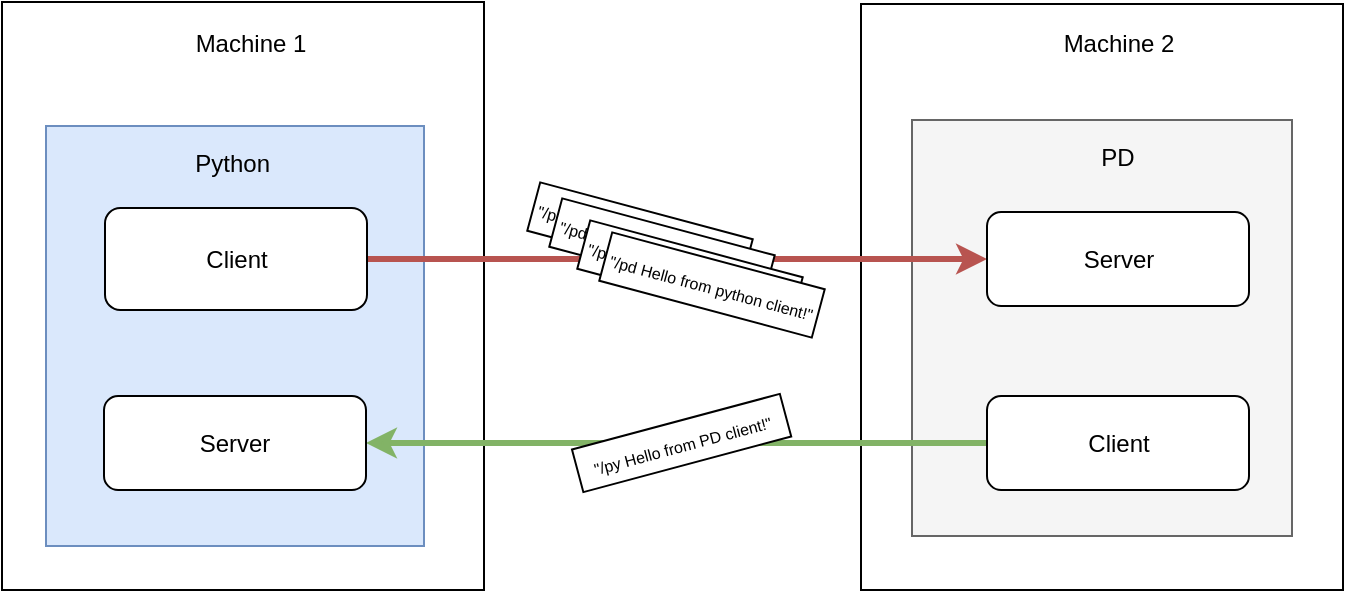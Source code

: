 <mxfile version="21.5.1" type="device">
  <diagram name="Page-1" id="0nF_kIsVZiJPyhtbK4A9">
    <mxGraphModel dx="893" dy="499" grid="0" gridSize="10" guides="1" tooltips="1" connect="1" arrows="1" fold="1" page="1" pageScale="1" pageWidth="850" pageHeight="1100" math="0" shadow="0">
      <root>
        <mxCell id="0" />
        <mxCell id="1" parent="0" />
        <mxCell id="bAcqYjd8u7Joz-P1bIQZ-23" value="" style="rounded=0;whiteSpace=wrap;html=1;fillColor=none;" vertex="1" parent="1">
          <mxGeometry x="477.5" y="239" width="241" height="293" as="geometry" />
        </mxCell>
        <mxCell id="bAcqYjd8u7Joz-P1bIQZ-22" value="" style="rounded=0;whiteSpace=wrap;html=1;fillColor=none;" vertex="1" parent="1">
          <mxGeometry x="48" y="238" width="241" height="294" as="geometry" />
        </mxCell>
        <mxCell id="bAcqYjd8u7Joz-P1bIQZ-1" value="" style="rounded=0;whiteSpace=wrap;html=1;fillColor=#dae8fc;strokeColor=#6c8ebf;" vertex="1" parent="1">
          <mxGeometry x="70" y="300" width="189" height="210" as="geometry" />
        </mxCell>
        <mxCell id="bAcqYjd8u7Joz-P1bIQZ-2" value="" style="rounded=0;whiteSpace=wrap;html=1;fillColor=#f5f5f5;fontColor=#333333;strokeColor=#666666;" vertex="1" parent="1">
          <mxGeometry x="503" y="297" width="190" height="208" as="geometry" />
        </mxCell>
        <mxCell id="bAcqYjd8u7Joz-P1bIQZ-3" value="Python&amp;nbsp;" style="text;html=1;strokeColor=none;fillColor=none;align=center;verticalAlign=middle;whiteSpace=wrap;rounded=0;" vertex="1" parent="1">
          <mxGeometry x="135" y="304" width="60" height="30" as="geometry" />
        </mxCell>
        <mxCell id="bAcqYjd8u7Joz-P1bIQZ-4" value="PD" style="text;html=1;strokeColor=none;fillColor=none;align=center;verticalAlign=middle;whiteSpace=wrap;rounded=0;" vertex="1" parent="1">
          <mxGeometry x="576" y="301" width="60" height="30" as="geometry" />
        </mxCell>
        <mxCell id="bAcqYjd8u7Joz-P1bIQZ-10" style="edgeStyle=entityRelationEdgeStyle;rounded=0;orthogonalLoop=1;jettySize=auto;html=1;entryX=0;entryY=0.5;entryDx=0;entryDy=0;fillColor=#f8cecc;strokeColor=#b85450;strokeWidth=3;" edge="1" parent="1" source="bAcqYjd8u7Joz-P1bIQZ-5" target="bAcqYjd8u7Joz-P1bIQZ-9">
          <mxGeometry relative="1" as="geometry" />
        </mxCell>
        <mxCell id="bAcqYjd8u7Joz-P1bIQZ-5" value="Client" style="rounded=1;whiteSpace=wrap;html=1;" vertex="1" parent="1">
          <mxGeometry x="99.5" y="341" width="131" height="51" as="geometry" />
        </mxCell>
        <mxCell id="bAcqYjd8u7Joz-P1bIQZ-11" style="edgeStyle=entityRelationEdgeStyle;rounded=0;orthogonalLoop=1;jettySize=auto;html=1;entryX=0;entryY=0.5;entryDx=0;entryDy=0;fillColor=#d5e8d4;strokeColor=#82b366;endArrow=none;endFill=0;startArrow=classic;startFill=1;strokeWidth=3;" edge="1" parent="1" source="bAcqYjd8u7Joz-P1bIQZ-7" target="bAcqYjd8u7Joz-P1bIQZ-8">
          <mxGeometry relative="1" as="geometry" />
        </mxCell>
        <mxCell id="bAcqYjd8u7Joz-P1bIQZ-7" value="Server" style="rounded=1;whiteSpace=wrap;html=1;" vertex="1" parent="1">
          <mxGeometry x="99" y="435" width="131" height="47" as="geometry" />
        </mxCell>
        <mxCell id="bAcqYjd8u7Joz-P1bIQZ-8" value="Client&lt;br style=&quot;border-color: var(--border-color);&quot;&gt;" style="rounded=1;whiteSpace=wrap;html=1;" vertex="1" parent="1">
          <mxGeometry x="540.5" y="435" width="131" height="47" as="geometry" />
        </mxCell>
        <mxCell id="bAcqYjd8u7Joz-P1bIQZ-9" value="Server&lt;br style=&quot;border-color: var(--border-color);&quot;&gt;" style="rounded=1;whiteSpace=wrap;html=1;" vertex="1" parent="1">
          <mxGeometry x="540.5" y="343" width="131" height="47" as="geometry" />
        </mxCell>
        <mxCell id="bAcqYjd8u7Joz-P1bIQZ-13" value="Machine 1" style="text;html=1;strokeColor=none;fillColor=none;align=center;verticalAlign=middle;whiteSpace=wrap;rounded=0;" vertex="1" parent="1">
          <mxGeometry x="113.5" y="244" width="116.5" height="30" as="geometry" />
        </mxCell>
        <mxCell id="bAcqYjd8u7Joz-P1bIQZ-14" value="&lt;font style=&quot;font-size: 8px;&quot;&gt;&quot;/pd Hello from python client!&quot;&lt;/font&gt;" style="rounded=0;whiteSpace=wrap;html=1;rotation=15;" vertex="1" parent="1">
          <mxGeometry x="312" y="342" width="110" height="25" as="geometry" />
        </mxCell>
        <mxCell id="bAcqYjd8u7Joz-P1bIQZ-15" value="&lt;font style=&quot;font-size: 8px;&quot;&gt;&quot;/pd Hello from python client!&quot;&lt;/font&gt;" style="rounded=0;whiteSpace=wrap;html=1;rotation=15;" vertex="1" parent="1">
          <mxGeometry x="323" y="350" width="110" height="25" as="geometry" />
        </mxCell>
        <mxCell id="bAcqYjd8u7Joz-P1bIQZ-16" value="&lt;font style=&quot;font-size: 8px;&quot;&gt;&quot;/pd Hello from python client!&quot;&lt;/font&gt;" style="rounded=0;whiteSpace=wrap;html=1;rotation=15;" vertex="1" parent="1">
          <mxGeometry x="337" y="361" width="110" height="25" as="geometry" />
        </mxCell>
        <mxCell id="bAcqYjd8u7Joz-P1bIQZ-17" value="&lt;font style=&quot;font-size: 8px;&quot;&gt;&quot;/pd Hello from python client!&quot;&lt;/font&gt;" style="rounded=0;whiteSpace=wrap;html=1;rotation=15;" vertex="1" parent="1">
          <mxGeometry x="348" y="367" width="110" height="25" as="geometry" />
        </mxCell>
        <mxCell id="bAcqYjd8u7Joz-P1bIQZ-18" value="&lt;font style=&quot;font-size: 8px;&quot;&gt;&quot;/py Hello from PD client!&quot;&lt;/font&gt;" style="rounded=0;whiteSpace=wrap;html=1;rotation=-15;" vertex="1" parent="1">
          <mxGeometry x="334" y="447.49" width="107.6" height="22.02" as="geometry" />
        </mxCell>
        <mxCell id="bAcqYjd8u7Joz-P1bIQZ-24" value="Machine 2" style="text;html=1;strokeColor=none;fillColor=none;align=center;verticalAlign=middle;whiteSpace=wrap;rounded=0;" vertex="1" parent="1">
          <mxGeometry x="547.75" y="244" width="116.5" height="30" as="geometry" />
        </mxCell>
      </root>
    </mxGraphModel>
  </diagram>
</mxfile>
